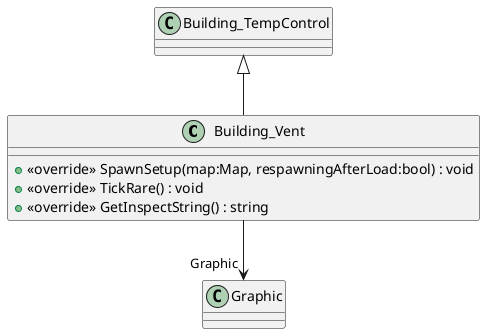 @startuml
class Building_Vent {
    + <<override>> SpawnSetup(map:Map, respawningAfterLoad:bool) : void
    + <<override>> TickRare() : void
    + <<override>> GetInspectString() : string
}
Building_TempControl <|-- Building_Vent
Building_Vent --> "Graphic" Graphic
@enduml
